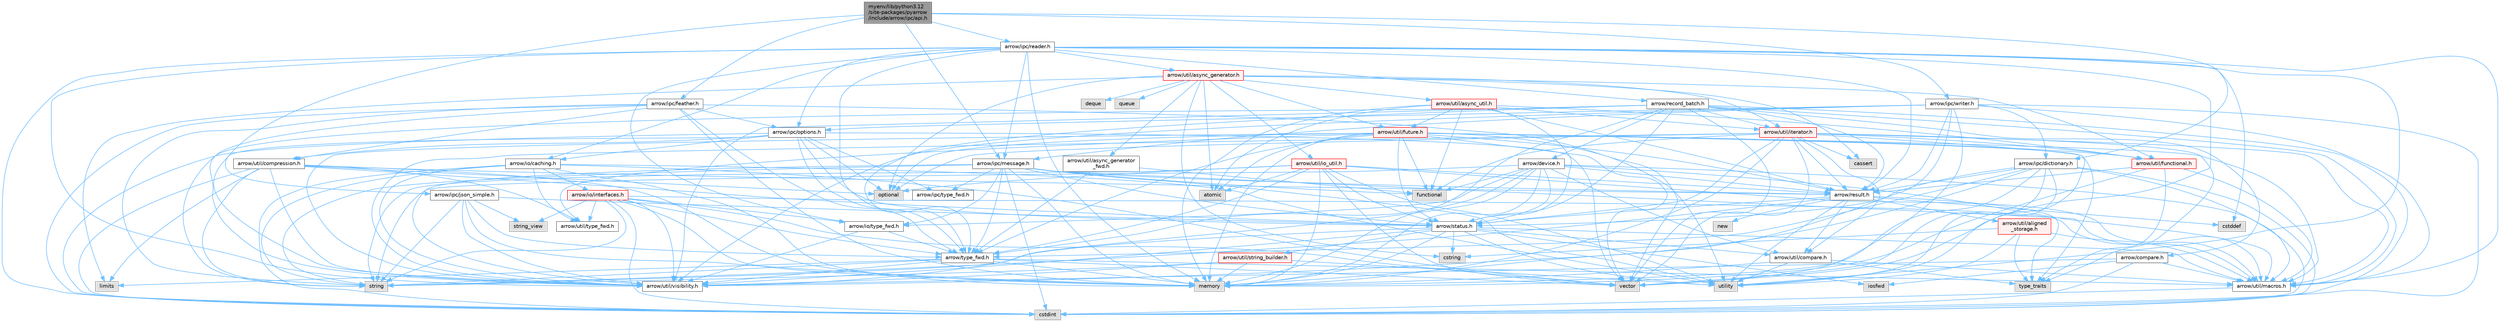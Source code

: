 digraph "myenv/lib/python3.12/site-packages/pyarrow/include/arrow/ipc/api.h"
{
 // LATEX_PDF_SIZE
  bgcolor="transparent";
  edge [fontname=Helvetica,fontsize=10,labelfontname=Helvetica,labelfontsize=10];
  node [fontname=Helvetica,fontsize=10,shape=box,height=0.2,width=0.4];
  Node1 [id="Node000001",label="myenv/lib/python3.12\l/site-packages/pyarrow\l/include/arrow/ipc/api.h",height=0.2,width=0.4,color="gray40", fillcolor="grey60", style="filled", fontcolor="black",tooltip=" "];
  Node1 -> Node2 [id="edge1_Node000001_Node000002",color="steelblue1",style="solid",tooltip=" "];
  Node2 [id="Node000002",label="arrow/ipc/dictionary.h",height=0.2,width=0.4,color="grey40", fillcolor="white", style="filled",URL="$dictionary_8h.html",tooltip=" "];
  Node2 -> Node3 [id="edge2_Node000002_Node000003",color="steelblue1",style="solid",tooltip=" "];
  Node3 [id="Node000003",label="cstdint",height=0.2,width=0.4,color="grey60", fillcolor="#E0E0E0", style="filled",tooltip=" "];
  Node2 -> Node4 [id="edge3_Node000002_Node000004",color="steelblue1",style="solid",tooltip=" "];
  Node4 [id="Node000004",label="memory",height=0.2,width=0.4,color="grey60", fillcolor="#E0E0E0", style="filled",tooltip=" "];
  Node2 -> Node5 [id="edge4_Node000002_Node000005",color="steelblue1",style="solid",tooltip=" "];
  Node5 [id="Node000005",label="utility",height=0.2,width=0.4,color="grey60", fillcolor="#E0E0E0", style="filled",tooltip=" "];
  Node2 -> Node6 [id="edge5_Node000002_Node000006",color="steelblue1",style="solid",tooltip=" "];
  Node6 [id="Node000006",label="vector",height=0.2,width=0.4,color="grey60", fillcolor="#E0E0E0", style="filled",tooltip=" "];
  Node2 -> Node7 [id="edge6_Node000002_Node000007",color="steelblue1",style="solid",tooltip=" "];
  Node7 [id="Node000007",label="arrow/result.h",height=0.2,width=0.4,color="grey40", fillcolor="white", style="filled",URL="$result_8h.html",tooltip=" "];
  Node7 -> Node8 [id="edge7_Node000007_Node000008",color="steelblue1",style="solid",tooltip=" "];
  Node8 [id="Node000008",label="cstddef",height=0.2,width=0.4,color="grey60", fillcolor="#E0E0E0", style="filled",tooltip=" "];
  Node7 -> Node9 [id="edge8_Node000007_Node000009",color="steelblue1",style="solid",tooltip=" "];
  Node9 [id="Node000009",label="new",height=0.2,width=0.4,color="grey60", fillcolor="#E0E0E0", style="filled",tooltip=" "];
  Node7 -> Node10 [id="edge9_Node000007_Node000010",color="steelblue1",style="solid",tooltip=" "];
  Node10 [id="Node000010",label="string",height=0.2,width=0.4,color="grey60", fillcolor="#E0E0E0", style="filled",tooltip=" "];
  Node7 -> Node11 [id="edge10_Node000007_Node000011",color="steelblue1",style="solid",tooltip=" "];
  Node11 [id="Node000011",label="type_traits",height=0.2,width=0.4,color="grey60", fillcolor="#E0E0E0", style="filled",tooltip=" "];
  Node7 -> Node5 [id="edge11_Node000007_Node000005",color="steelblue1",style="solid",tooltip=" "];
  Node7 -> Node12 [id="edge12_Node000007_Node000012",color="steelblue1",style="solid",tooltip=" "];
  Node12 [id="Node000012",label="arrow/status.h",height=0.2,width=0.4,color="grey40", fillcolor="white", style="filled",URL="$status_8h.html",tooltip=" "];
  Node12 -> Node13 [id="edge13_Node000012_Node000013",color="steelblue1",style="solid",tooltip=" "];
  Node13 [id="Node000013",label="cstring",height=0.2,width=0.4,color="grey60", fillcolor="#E0E0E0", style="filled",tooltip=" "];
  Node12 -> Node14 [id="edge14_Node000012_Node000014",color="steelblue1",style="solid",tooltip=" "];
  Node14 [id="Node000014",label="iosfwd",height=0.2,width=0.4,color="grey60", fillcolor="#E0E0E0", style="filled",tooltip=" "];
  Node12 -> Node4 [id="edge15_Node000012_Node000004",color="steelblue1",style="solid",tooltip=" "];
  Node12 -> Node10 [id="edge16_Node000012_Node000010",color="steelblue1",style="solid",tooltip=" "];
  Node12 -> Node5 [id="edge17_Node000012_Node000005",color="steelblue1",style="solid",tooltip=" "];
  Node12 -> Node15 [id="edge18_Node000012_Node000015",color="steelblue1",style="solid",tooltip=" "];
  Node15 [id="Node000015",label="arrow/util/compare.h",height=0.2,width=0.4,color="grey40", fillcolor="white", style="filled",URL="$util_2compare_8h.html",tooltip=" "];
  Node15 -> Node4 [id="edge19_Node000015_Node000004",color="steelblue1",style="solid",tooltip=" "];
  Node15 -> Node11 [id="edge20_Node000015_Node000011",color="steelblue1",style="solid",tooltip=" "];
  Node15 -> Node5 [id="edge21_Node000015_Node000005",color="steelblue1",style="solid",tooltip=" "];
  Node15 -> Node16 [id="edge22_Node000015_Node000016",color="steelblue1",style="solid",tooltip=" "];
  Node16 [id="Node000016",label="arrow/util/macros.h",height=0.2,width=0.4,color="grey40", fillcolor="white", style="filled",URL="$macros_8h.html",tooltip=" "];
  Node16 -> Node3 [id="edge23_Node000016_Node000003",color="steelblue1",style="solid",tooltip=" "];
  Node12 -> Node16 [id="edge24_Node000012_Node000016",color="steelblue1",style="solid",tooltip=" "];
  Node12 -> Node17 [id="edge25_Node000012_Node000017",color="steelblue1",style="solid",tooltip=" "];
  Node17 [id="Node000017",label="arrow/util/string_builder.h",height=0.2,width=0.4,color="red", fillcolor="#FFF0F0", style="filled",URL="$string__builder_8h.html",tooltip=" "];
  Node17 -> Node4 [id="edge26_Node000017_Node000004",color="steelblue1",style="solid",tooltip=" "];
  Node17 -> Node10 [id="edge27_Node000017_Node000010",color="steelblue1",style="solid",tooltip=" "];
  Node17 -> Node5 [id="edge28_Node000017_Node000005",color="steelblue1",style="solid",tooltip=" "];
  Node17 -> Node19 [id="edge29_Node000017_Node000019",color="steelblue1",style="solid",tooltip=" "];
  Node19 [id="Node000019",label="arrow/util/visibility.h",height=0.2,width=0.4,color="grey40", fillcolor="white", style="filled",URL="$include_2arrow_2util_2visibility_8h.html",tooltip=" "];
  Node12 -> Node19 [id="edge30_Node000012_Node000019",color="steelblue1",style="solid",tooltip=" "];
  Node7 -> Node20 [id="edge31_Node000007_Node000020",color="steelblue1",style="solid",tooltip=" "];
  Node20 [id="Node000020",label="arrow/util/aligned\l_storage.h",height=0.2,width=0.4,color="red", fillcolor="#FFF0F0", style="filled",URL="$aligned__storage_8h.html",tooltip=" "];
  Node20 -> Node13 [id="edge32_Node000020_Node000013",color="steelblue1",style="solid",tooltip=" "];
  Node20 -> Node11 [id="edge33_Node000020_Node000011",color="steelblue1",style="solid",tooltip=" "];
  Node20 -> Node5 [id="edge34_Node000020_Node000005",color="steelblue1",style="solid",tooltip=" "];
  Node20 -> Node16 [id="edge35_Node000020_Node000016",color="steelblue1",style="solid",tooltip=" "];
  Node7 -> Node15 [id="edge36_Node000007_Node000015",color="steelblue1",style="solid",tooltip=" "];
  Node2 -> Node12 [id="edge37_Node000002_Node000012",color="steelblue1",style="solid",tooltip=" "];
  Node2 -> Node22 [id="edge38_Node000002_Node000022",color="steelblue1",style="solid",tooltip=" "];
  Node22 [id="Node000022",label="arrow/type_fwd.h",height=0.2,width=0.4,color="grey40", fillcolor="white", style="filled",URL="$arrow_2type__fwd_8h.html",tooltip=" "];
  Node22 -> Node23 [id="edge39_Node000022_Node000023",color="steelblue1",style="solid",tooltip=" "];
  Node23 [id="Node000023",label="limits",height=0.2,width=0.4,color="grey60", fillcolor="#E0E0E0", style="filled",tooltip=" "];
  Node22 -> Node4 [id="edge40_Node000022_Node000004",color="steelblue1",style="solid",tooltip=" "];
  Node22 -> Node10 [id="edge41_Node000022_Node000010",color="steelblue1",style="solid",tooltip=" "];
  Node22 -> Node6 [id="edge42_Node000022_Node000006",color="steelblue1",style="solid",tooltip=" "];
  Node22 -> Node16 [id="edge43_Node000022_Node000016",color="steelblue1",style="solid",tooltip=" "];
  Node22 -> Node19 [id="edge44_Node000022_Node000019",color="steelblue1",style="solid",tooltip=" "];
  Node2 -> Node16 [id="edge45_Node000002_Node000016",color="steelblue1",style="solid",tooltip=" "];
  Node2 -> Node19 [id="edge46_Node000002_Node000019",color="steelblue1",style="solid",tooltip=" "];
  Node1 -> Node24 [id="edge47_Node000001_Node000024",color="steelblue1",style="solid",tooltip=" "];
  Node24 [id="Node000024",label="arrow/ipc/feather.h",height=0.2,width=0.4,color="grey40", fillcolor="white", style="filled",URL="$feather_8h.html",tooltip=" "];
  Node24 -> Node3 [id="edge48_Node000024_Node000003",color="steelblue1",style="solid",tooltip=" "];
  Node24 -> Node4 [id="edge49_Node000024_Node000004",color="steelblue1",style="solid",tooltip=" "];
  Node24 -> Node10 [id="edge50_Node000024_Node000010",color="steelblue1",style="solid",tooltip=" "];
  Node24 -> Node6 [id="edge51_Node000024_Node000006",color="steelblue1",style="solid",tooltip=" "];
  Node24 -> Node25 [id="edge52_Node000024_Node000025",color="steelblue1",style="solid",tooltip=" "];
  Node25 [id="Node000025",label="arrow/ipc/options.h",height=0.2,width=0.4,color="grey40", fillcolor="white", style="filled",URL="$ipc_2options_8h.html",tooltip=" "];
  Node25 -> Node3 [id="edge53_Node000025_Node000003",color="steelblue1",style="solid",tooltip=" "];
  Node25 -> Node26 [id="edge54_Node000025_Node000026",color="steelblue1",style="solid",tooltip=" "];
  Node26 [id="Node000026",label="optional",height=0.2,width=0.4,color="grey60", fillcolor="#E0E0E0", style="filled",tooltip=" "];
  Node25 -> Node6 [id="edge55_Node000025_Node000006",color="steelblue1",style="solid",tooltip=" "];
  Node25 -> Node27 [id="edge56_Node000025_Node000027",color="steelblue1",style="solid",tooltip=" "];
  Node27 [id="Node000027",label="arrow/io/caching.h",height=0.2,width=0.4,color="grey40", fillcolor="white", style="filled",URL="$caching_8h.html",tooltip=" "];
  Node27 -> Node3 [id="edge57_Node000027_Node000003",color="steelblue1",style="solid",tooltip=" "];
  Node27 -> Node4 [id="edge58_Node000027_Node000004",color="steelblue1",style="solid",tooltip=" "];
  Node27 -> Node10 [id="edge59_Node000027_Node000010",color="steelblue1",style="solid",tooltip=" "];
  Node27 -> Node5 [id="edge60_Node000027_Node000005",color="steelblue1",style="solid",tooltip=" "];
  Node27 -> Node6 [id="edge61_Node000027_Node000006",color="steelblue1",style="solid",tooltip=" "];
  Node27 -> Node28 [id="edge62_Node000027_Node000028",color="steelblue1",style="solid",tooltip=" "];
  Node28 [id="Node000028",label="arrow/io/interfaces.h",height=0.2,width=0.4,color="red", fillcolor="#FFF0F0", style="filled",URL="$interfaces_8h.html",tooltip=" "];
  Node28 -> Node3 [id="edge63_Node000028_Node000003",color="steelblue1",style="solid",tooltip=" "];
  Node28 -> Node4 [id="edge64_Node000028_Node000004",color="steelblue1",style="solid",tooltip=" "];
  Node28 -> Node10 [id="edge65_Node000028_Node000010",color="steelblue1",style="solid",tooltip=" "];
  Node28 -> Node29 [id="edge66_Node000028_Node000029",color="steelblue1",style="solid",tooltip=" "];
  Node29 [id="Node000029",label="string_view",height=0.2,width=0.4,color="grey60", fillcolor="#E0E0E0", style="filled",tooltip=" "];
  Node28 -> Node6 [id="edge67_Node000028_Node000006",color="steelblue1",style="solid",tooltip=" "];
  Node28 -> Node30 [id="edge68_Node000028_Node000030",color="steelblue1",style="solid",tooltip=" "];
  Node30 [id="Node000030",label="arrow/io/type_fwd.h",height=0.2,width=0.4,color="grey40", fillcolor="white", style="filled",URL="$arrow_2io_2type__fwd_8h.html",tooltip=" "];
  Node30 -> Node22 [id="edge69_Node000030_Node000022",color="steelblue1",style="solid",tooltip=" "];
  Node30 -> Node19 [id="edge70_Node000030_Node000019",color="steelblue1",style="solid",tooltip=" "];
  Node28 -> Node22 [id="edge71_Node000028_Node000022",color="steelblue1",style="solid",tooltip=" "];
  Node28 -> Node16 [id="edge72_Node000028_Node000016",color="steelblue1",style="solid",tooltip=" "];
  Node28 -> Node33 [id="edge73_Node000028_Node000033",color="steelblue1",style="solid",tooltip=" "];
  Node33 [id="Node000033",label="arrow/util/type_fwd.h",height=0.2,width=0.4,color="grey40", fillcolor="white", style="filled",URL="$arrow_2util_2type__fwd_8h.html",tooltip=" "];
  Node28 -> Node19 [id="edge74_Node000028_Node000019",color="steelblue1",style="solid",tooltip=" "];
  Node27 -> Node33 [id="edge75_Node000027_Node000033",color="steelblue1",style="solid",tooltip=" "];
  Node27 -> Node19 [id="edge76_Node000027_Node000019",color="steelblue1",style="solid",tooltip=" "];
  Node25 -> Node34 [id="edge77_Node000025_Node000034",color="steelblue1",style="solid",tooltip=" "];
  Node34 [id="Node000034",label="arrow/ipc/type_fwd.h",height=0.2,width=0.4,color="grey40", fillcolor="white", style="filled",URL="$arrow_2ipc_2type__fwd_8h.html",tooltip=" "];
  Node25 -> Node12 [id="edge78_Node000025_Node000012",color="steelblue1",style="solid",tooltip=" "];
  Node25 -> Node22 [id="edge79_Node000025_Node000022",color="steelblue1",style="solid",tooltip=" "];
  Node25 -> Node35 [id="edge80_Node000025_Node000035",color="steelblue1",style="solid",tooltip=" "];
  Node35 [id="Node000035",label="arrow/util/compression.h",height=0.2,width=0.4,color="grey40", fillcolor="white", style="filled",URL="$compression_8h.html",tooltip=" "];
  Node35 -> Node3 [id="edge81_Node000035_Node000003",color="steelblue1",style="solid",tooltip=" "];
  Node35 -> Node23 [id="edge82_Node000035_Node000023",color="steelblue1",style="solid",tooltip=" "];
  Node35 -> Node4 [id="edge83_Node000035_Node000004",color="steelblue1",style="solid",tooltip=" "];
  Node35 -> Node26 [id="edge84_Node000035_Node000026",color="steelblue1",style="solid",tooltip=" "];
  Node35 -> Node10 [id="edge85_Node000035_Node000010",color="steelblue1",style="solid",tooltip=" "];
  Node35 -> Node7 [id="edge86_Node000035_Node000007",color="steelblue1",style="solid",tooltip=" "];
  Node35 -> Node12 [id="edge87_Node000035_Node000012",color="steelblue1",style="solid",tooltip=" "];
  Node35 -> Node33 [id="edge88_Node000035_Node000033",color="steelblue1",style="solid",tooltip=" "];
  Node35 -> Node19 [id="edge89_Node000035_Node000019",color="steelblue1",style="solid",tooltip=" "];
  Node25 -> Node19 [id="edge90_Node000025_Node000019",color="steelblue1",style="solid",tooltip=" "];
  Node24 -> Node22 [id="edge91_Node000024_Node000022",color="steelblue1",style="solid",tooltip=" "];
  Node24 -> Node35 [id="edge92_Node000024_Node000035",color="steelblue1",style="solid",tooltip=" "];
  Node24 -> Node19 [id="edge93_Node000024_Node000019",color="steelblue1",style="solid",tooltip=" "];
  Node1 -> Node36 [id="edge94_Node000001_Node000036",color="steelblue1",style="solid",tooltip=" "];
  Node36 [id="Node000036",label="arrow/ipc/json_simple.h",height=0.2,width=0.4,color="grey40", fillcolor="white", style="filled",URL="$json__simple_8h.html",tooltip=" "];
  Node36 -> Node4 [id="edge95_Node000036_Node000004",color="steelblue1",style="solid",tooltip=" "];
  Node36 -> Node10 [id="edge96_Node000036_Node000010",color="steelblue1",style="solid",tooltip=" "];
  Node36 -> Node29 [id="edge97_Node000036_Node000029",color="steelblue1",style="solid",tooltip=" "];
  Node36 -> Node12 [id="edge98_Node000036_Node000012",color="steelblue1",style="solid",tooltip=" "];
  Node36 -> Node22 [id="edge99_Node000036_Node000022",color="steelblue1",style="solid",tooltip=" "];
  Node36 -> Node19 [id="edge100_Node000036_Node000019",color="steelblue1",style="solid",tooltip=" "];
  Node1 -> Node37 [id="edge101_Node000001_Node000037",color="steelblue1",style="solid",tooltip=" "];
  Node37 [id="Node000037",label="arrow/ipc/message.h",height=0.2,width=0.4,color="grey40", fillcolor="white", style="filled",URL="$message_8h.html",tooltip=" "];
  Node37 -> Node3 [id="edge102_Node000037_Node000003",color="steelblue1",style="solid",tooltip=" "];
  Node37 -> Node32 [id="edge103_Node000037_Node000032",color="steelblue1",style="solid",tooltip=" "];
  Node32 [id="Node000032",label="functional",height=0.2,width=0.4,color="grey60", fillcolor="#E0E0E0", style="filled",tooltip=" "];
  Node37 -> Node4 [id="edge104_Node000037_Node000004",color="steelblue1",style="solid",tooltip=" "];
  Node37 -> Node10 [id="edge105_Node000037_Node000010",color="steelblue1",style="solid",tooltip=" "];
  Node37 -> Node5 [id="edge106_Node000037_Node000005",color="steelblue1",style="solid",tooltip=" "];
  Node37 -> Node30 [id="edge107_Node000037_Node000030",color="steelblue1",style="solid",tooltip=" "];
  Node37 -> Node34 [id="edge108_Node000037_Node000034",color="steelblue1",style="solid",tooltip=" "];
  Node37 -> Node7 [id="edge109_Node000037_Node000007",color="steelblue1",style="solid",tooltip=" "];
  Node37 -> Node12 [id="edge110_Node000037_Node000012",color="steelblue1",style="solid",tooltip=" "];
  Node37 -> Node22 [id="edge111_Node000037_Node000022",color="steelblue1",style="solid",tooltip=" "];
  Node37 -> Node16 [id="edge112_Node000037_Node000016",color="steelblue1",style="solid",tooltip=" "];
  Node37 -> Node19 [id="edge113_Node000037_Node000019",color="steelblue1",style="solid",tooltip=" "];
  Node1 -> Node38 [id="edge114_Node000001_Node000038",color="steelblue1",style="solid",tooltip=" "];
  Node38 [id="Node000038",label="arrow/ipc/reader.h",height=0.2,width=0.4,color="grey40", fillcolor="white", style="filled",URL="$arrow_2ipc_2reader_8h.html",tooltip=" "];
  Node38 -> Node8 [id="edge115_Node000038_Node000008",color="steelblue1",style="solid",tooltip=" "];
  Node38 -> Node3 [id="edge116_Node000038_Node000003",color="steelblue1",style="solid",tooltip=" "];
  Node38 -> Node4 [id="edge117_Node000038_Node000004",color="steelblue1",style="solid",tooltip=" "];
  Node38 -> Node5 [id="edge118_Node000038_Node000005",color="steelblue1",style="solid",tooltip=" "];
  Node38 -> Node6 [id="edge119_Node000038_Node000006",color="steelblue1",style="solid",tooltip=" "];
  Node38 -> Node27 [id="edge120_Node000038_Node000027",color="steelblue1",style="solid",tooltip=" "];
  Node38 -> Node30 [id="edge121_Node000038_Node000030",color="steelblue1",style="solid",tooltip=" "];
  Node38 -> Node37 [id="edge122_Node000038_Node000037",color="steelblue1",style="solid",tooltip=" "];
  Node38 -> Node25 [id="edge123_Node000038_Node000025",color="steelblue1",style="solid",tooltip=" "];
  Node38 -> Node39 [id="edge124_Node000038_Node000039",color="steelblue1",style="solid",tooltip=" "];
  Node39 [id="Node000039",label="arrow/record_batch.h",height=0.2,width=0.4,color="grey40", fillcolor="white", style="filled",URL="$record__batch_8h.html",tooltip=" "];
  Node39 -> Node3 [id="edge125_Node000039_Node000003",color="steelblue1",style="solid",tooltip=" "];
  Node39 -> Node4 [id="edge126_Node000039_Node000004",color="steelblue1",style="solid",tooltip=" "];
  Node39 -> Node10 [id="edge127_Node000039_Node000010",color="steelblue1",style="solid",tooltip=" "];
  Node39 -> Node6 [id="edge128_Node000039_Node000006",color="steelblue1",style="solid",tooltip=" "];
  Node39 -> Node40 [id="edge129_Node000039_Node000040",color="steelblue1",style="solid",tooltip=" "];
  Node40 [id="Node000040",label="arrow/compare.h",height=0.2,width=0.4,color="grey40", fillcolor="white", style="filled",URL="$compare_8h.html",tooltip=" "];
  Node40 -> Node3 [id="edge130_Node000040_Node000003",color="steelblue1",style="solid",tooltip=" "];
  Node40 -> Node14 [id="edge131_Node000040_Node000014",color="steelblue1",style="solid",tooltip=" "];
  Node40 -> Node16 [id="edge132_Node000040_Node000016",color="steelblue1",style="solid",tooltip=" "];
  Node40 -> Node19 [id="edge133_Node000040_Node000019",color="steelblue1",style="solid",tooltip=" "];
  Node39 -> Node41 [id="edge134_Node000039_Node000041",color="steelblue1",style="solid",tooltip=" "];
  Node41 [id="Node000041",label="arrow/device.h",height=0.2,width=0.4,color="grey40", fillcolor="white", style="filled",URL="$device_8h.html",tooltip=" "];
  Node41 -> Node3 [id="edge135_Node000041_Node000003",color="steelblue1",style="solid",tooltip=" "];
  Node41 -> Node32 [id="edge136_Node000041_Node000032",color="steelblue1",style="solid",tooltip=" "];
  Node41 -> Node4 [id="edge137_Node000041_Node000004",color="steelblue1",style="solid",tooltip=" "];
  Node41 -> Node10 [id="edge138_Node000041_Node000010",color="steelblue1",style="solid",tooltip=" "];
  Node41 -> Node30 [id="edge139_Node000041_Node000030",color="steelblue1",style="solid",tooltip=" "];
  Node41 -> Node7 [id="edge140_Node000041_Node000007",color="steelblue1",style="solid",tooltip=" "];
  Node41 -> Node12 [id="edge141_Node000041_Node000012",color="steelblue1",style="solid",tooltip=" "];
  Node41 -> Node22 [id="edge142_Node000041_Node000022",color="steelblue1",style="solid",tooltip=" "];
  Node41 -> Node15 [id="edge143_Node000041_Node000015",color="steelblue1",style="solid",tooltip=" "];
  Node41 -> Node16 [id="edge144_Node000041_Node000016",color="steelblue1",style="solid",tooltip=" "];
  Node41 -> Node19 [id="edge145_Node000041_Node000019",color="steelblue1",style="solid",tooltip=" "];
  Node39 -> Node7 [id="edge146_Node000039_Node000007",color="steelblue1",style="solid",tooltip=" "];
  Node39 -> Node12 [id="edge147_Node000039_Node000012",color="steelblue1",style="solid",tooltip=" "];
  Node39 -> Node22 [id="edge148_Node000039_Node000022",color="steelblue1",style="solid",tooltip=" "];
  Node39 -> Node42 [id="edge149_Node000039_Node000042",color="steelblue1",style="solid",tooltip=" "];
  Node42 [id="Node000042",label="arrow/util/iterator.h",height=0.2,width=0.4,color="red", fillcolor="#FFF0F0", style="filled",URL="$iterator_8h.html",tooltip=" "];
  Node42 -> Node43 [id="edge150_Node000042_Node000043",color="steelblue1",style="solid",tooltip=" "];
  Node43 [id="Node000043",label="cassert",height=0.2,width=0.4,color="grey60", fillcolor="#E0E0E0", style="filled",tooltip=" "];
  Node42 -> Node32 [id="edge151_Node000042_Node000032",color="steelblue1",style="solid",tooltip=" "];
  Node42 -> Node4 [id="edge152_Node000042_Node000004",color="steelblue1",style="solid",tooltip=" "];
  Node42 -> Node26 [id="edge153_Node000042_Node000026",color="steelblue1",style="solid",tooltip=" "];
  Node42 -> Node11 [id="edge154_Node000042_Node000011",color="steelblue1",style="solid",tooltip=" "];
  Node42 -> Node5 [id="edge155_Node000042_Node000005",color="steelblue1",style="solid",tooltip=" "];
  Node42 -> Node6 [id="edge156_Node000042_Node000006",color="steelblue1",style="solid",tooltip=" "];
  Node42 -> Node7 [id="edge157_Node000042_Node000007",color="steelblue1",style="solid",tooltip=" "];
  Node42 -> Node12 [id="edge158_Node000042_Node000012",color="steelblue1",style="solid",tooltip=" "];
  Node42 -> Node15 [id="edge159_Node000042_Node000015",color="steelblue1",style="solid",tooltip=" "];
  Node42 -> Node45 [id="edge160_Node000042_Node000045",color="steelblue1",style="solid",tooltip=" "];
  Node45 [id="Node000045",label="arrow/util/functional.h",height=0.2,width=0.4,color="red", fillcolor="#FFF0F0", style="filled",URL="$functional_8h.html",tooltip=" "];
  Node45 -> Node4 [id="edge161_Node000045_Node000004",color="steelblue1",style="solid",tooltip=" "];
  Node45 -> Node11 [id="edge162_Node000045_Node000011",color="steelblue1",style="solid",tooltip=" "];
  Node45 -> Node7 [id="edge163_Node000045_Node000007",color="steelblue1",style="solid",tooltip=" "];
  Node45 -> Node16 [id="edge164_Node000045_Node000016",color="steelblue1",style="solid",tooltip=" "];
  Node42 -> Node16 [id="edge165_Node000042_Node000016",color="steelblue1",style="solid",tooltip=" "];
  Node42 -> Node19 [id="edge166_Node000042_Node000019",color="steelblue1",style="solid",tooltip=" "];
  Node39 -> Node16 [id="edge167_Node000039_Node000016",color="steelblue1",style="solid",tooltip=" "];
  Node39 -> Node19 [id="edge168_Node000039_Node000019",color="steelblue1",style="solid",tooltip=" "];
  Node38 -> Node7 [id="edge169_Node000038_Node000007",color="steelblue1",style="solid",tooltip=" "];
  Node38 -> Node22 [id="edge170_Node000038_Node000022",color="steelblue1",style="solid",tooltip=" "];
  Node38 -> Node46 [id="edge171_Node000038_Node000046",color="steelblue1",style="solid",tooltip=" "];
  Node46 [id="Node000046",label="arrow/util/async_generator.h",height=0.2,width=0.4,color="red", fillcolor="#FFF0F0", style="filled",URL="$async__generator_8h.html",tooltip=" "];
  Node46 -> Node47 [id="edge172_Node000046_Node000047",color="steelblue1",style="solid",tooltip=" "];
  Node47 [id="Node000047",label="atomic",height=0.2,width=0.4,color="grey60", fillcolor="#E0E0E0", style="filled",tooltip=" "];
  Node46 -> Node43 [id="edge173_Node000046_Node000043",color="steelblue1",style="solid",tooltip=" "];
  Node46 -> Node13 [id="edge174_Node000046_Node000013",color="steelblue1",style="solid",tooltip=" "];
  Node46 -> Node48 [id="edge175_Node000046_Node000048",color="steelblue1",style="solid",tooltip=" "];
  Node48 [id="Node000048",label="deque",height=0.2,width=0.4,color="grey60", fillcolor="#E0E0E0", style="filled",tooltip=" "];
  Node46 -> Node23 [id="edge176_Node000046_Node000023",color="steelblue1",style="solid",tooltip=" "];
  Node46 -> Node26 [id="edge177_Node000046_Node000026",color="steelblue1",style="solid",tooltip=" "];
  Node46 -> Node49 [id="edge178_Node000046_Node000049",color="steelblue1",style="solid",tooltip=" "];
  Node49 [id="Node000049",label="queue",height=0.2,width=0.4,color="grey60", fillcolor="#E0E0E0", style="filled",tooltip=" "];
  Node46 -> Node50 [id="edge179_Node000046_Node000050",color="steelblue1",style="solid",tooltip=" "];
  Node50 [id="Node000050",label="arrow/util/async_generator\l_fwd.h",height=0.2,width=0.4,color="grey40", fillcolor="white", style="filled",URL="$async__generator__fwd_8h.html",tooltip=" "];
  Node50 -> Node32 [id="edge180_Node000050_Node000032",color="steelblue1",style="solid",tooltip=" "];
  Node50 -> Node22 [id="edge181_Node000050_Node000022",color="steelblue1",style="solid",tooltip=" "];
  Node46 -> Node51 [id="edge182_Node000046_Node000051",color="steelblue1",style="solid",tooltip=" "];
  Node51 [id="Node000051",label="arrow/util/async_util.h",height=0.2,width=0.4,color="red", fillcolor="#FFF0F0", style="filled",URL="$async__util_8h.html",tooltip=" "];
  Node51 -> Node47 [id="edge183_Node000051_Node000047",color="steelblue1",style="solid",tooltip=" "];
  Node51 -> Node32 [id="edge184_Node000051_Node000032",color="steelblue1",style="solid",tooltip=" "];
  Node51 -> Node4 [id="edge185_Node000051_Node000004",color="steelblue1",style="solid",tooltip=" "];
  Node51 -> Node7 [id="edge186_Node000051_Node000007",color="steelblue1",style="solid",tooltip=" "];
  Node51 -> Node12 [id="edge187_Node000051_Node000012",color="steelblue1",style="solid",tooltip=" "];
  Node51 -> Node45 [id="edge188_Node000051_Node000045",color="steelblue1",style="solid",tooltip=" "];
  Node51 -> Node53 [id="edge189_Node000051_Node000053",color="steelblue1",style="solid",tooltip=" "];
  Node53 [id="Node000053",label="arrow/util/future.h",height=0.2,width=0.4,color="red", fillcolor="#FFF0F0", style="filled",URL="$future_8h.html",tooltip=" "];
  Node53 -> Node47 [id="edge190_Node000053_Node000047",color="steelblue1",style="solid",tooltip=" "];
  Node53 -> Node32 [id="edge191_Node000053_Node000032",color="steelblue1",style="solid",tooltip=" "];
  Node53 -> Node4 [id="edge192_Node000053_Node000004",color="steelblue1",style="solid",tooltip=" "];
  Node53 -> Node26 [id="edge193_Node000053_Node000026",color="steelblue1",style="solid",tooltip=" "];
  Node53 -> Node11 [id="edge194_Node000053_Node000011",color="steelblue1",style="solid",tooltip=" "];
  Node53 -> Node5 [id="edge195_Node000053_Node000005",color="steelblue1",style="solid",tooltip=" "];
  Node53 -> Node6 [id="edge196_Node000053_Node000006",color="steelblue1",style="solid",tooltip=" "];
  Node53 -> Node7 [id="edge197_Node000053_Node000007",color="steelblue1",style="solid",tooltip=" "];
  Node53 -> Node12 [id="edge198_Node000053_Node000012",color="steelblue1",style="solid",tooltip=" "];
  Node53 -> Node22 [id="edge199_Node000053_Node000022",color="steelblue1",style="solid",tooltip=" "];
  Node53 -> Node45 [id="edge200_Node000053_Node000045",color="steelblue1",style="solid",tooltip=" "];
  Node53 -> Node16 [id="edge201_Node000053_Node000016",color="steelblue1",style="solid",tooltip=" "];
  Node53 -> Node33 [id="edge202_Node000053_Node000033",color="steelblue1",style="solid",tooltip=" "];
  Node53 -> Node19 [id="edge203_Node000053_Node000019",color="steelblue1",style="solid",tooltip=" "];
  Node51 -> Node42 [id="edge204_Node000051_Node000042",color="steelblue1",style="solid",tooltip=" "];
  Node46 -> Node45 [id="edge205_Node000046_Node000045",color="steelblue1",style="solid",tooltip=" "];
  Node46 -> Node53 [id="edge206_Node000046_Node000053",color="steelblue1",style="solid",tooltip=" "];
  Node46 -> Node72 [id="edge207_Node000046_Node000072",color="steelblue1",style="solid",tooltip=" "];
  Node72 [id="Node000072",label="arrow/util/io_util.h",height=0.2,width=0.4,color="red", fillcolor="#FFF0F0", style="filled",URL="$io__util_8h.html",tooltip=" "];
  Node72 -> Node47 [id="edge208_Node000072_Node000047",color="steelblue1",style="solid",tooltip=" "];
  Node72 -> Node4 [id="edge209_Node000072_Node000004",color="steelblue1",style="solid",tooltip=" "];
  Node72 -> Node26 [id="edge210_Node000072_Node000026",color="steelblue1",style="solid",tooltip=" "];
  Node72 -> Node10 [id="edge211_Node000072_Node000010",color="steelblue1",style="solid",tooltip=" "];
  Node72 -> Node5 [id="edge212_Node000072_Node000005",color="steelblue1",style="solid",tooltip=" "];
  Node72 -> Node6 [id="edge213_Node000072_Node000006",color="steelblue1",style="solid",tooltip=" "];
  Node72 -> Node7 [id="edge214_Node000072_Node000007",color="steelblue1",style="solid",tooltip=" "];
  Node72 -> Node12 [id="edge215_Node000072_Node000012",color="steelblue1",style="solid",tooltip=" "];
  Node72 -> Node22 [id="edge216_Node000072_Node000022",color="steelblue1",style="solid",tooltip=" "];
  Node72 -> Node16 [id="edge217_Node000072_Node000016",color="steelblue1",style="solid",tooltip=" "];
  Node46 -> Node42 [id="edge218_Node000046_Node000042",color="steelblue1",style="solid",tooltip=" "];
  Node38 -> Node16 [id="edge219_Node000038_Node000016",color="steelblue1",style="solid",tooltip=" "];
  Node38 -> Node19 [id="edge220_Node000038_Node000019",color="steelblue1",style="solid",tooltip=" "];
  Node1 -> Node79 [id="edge221_Node000001_Node000079",color="steelblue1",style="solid",tooltip=" "];
  Node79 [id="Node000079",label="arrow/ipc/writer.h",height=0.2,width=0.4,color="grey40", fillcolor="white", style="filled",URL="$arrow_2ipc_2writer_8h.html",tooltip=" "];
  Node79 -> Node3 [id="edge222_Node000079_Node000003",color="steelblue1",style="solid",tooltip=" "];
  Node79 -> Node4 [id="edge223_Node000079_Node000004",color="steelblue1",style="solid",tooltip=" "];
  Node79 -> Node6 [id="edge224_Node000079_Node000006",color="steelblue1",style="solid",tooltip=" "];
  Node79 -> Node2 [id="edge225_Node000079_Node000002",color="steelblue1",style="solid",tooltip=" "];
  Node79 -> Node37 [id="edge226_Node000079_Node000037",color="steelblue1",style="solid",tooltip=" "];
  Node79 -> Node25 [id="edge227_Node000079_Node000025",color="steelblue1",style="solid",tooltip=" "];
  Node79 -> Node7 [id="edge228_Node000079_Node000007",color="steelblue1",style="solid",tooltip=" "];
  Node79 -> Node16 [id="edge229_Node000079_Node000016",color="steelblue1",style="solid",tooltip=" "];
  Node79 -> Node19 [id="edge230_Node000079_Node000019",color="steelblue1",style="solid",tooltip=" "];
}
